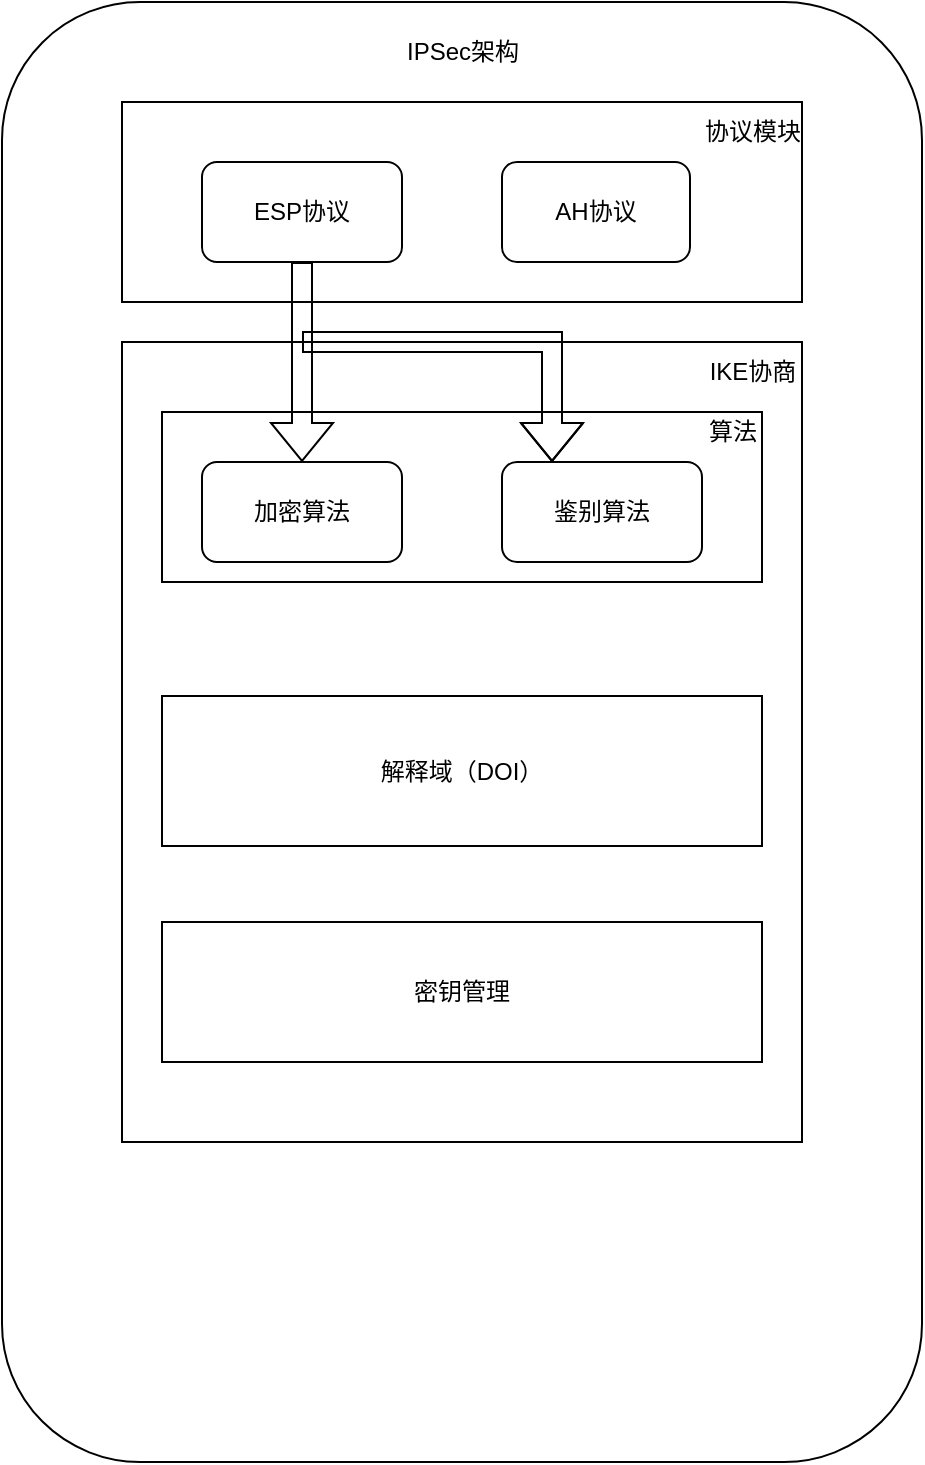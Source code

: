 <mxfile version="20.8.23" type="github">
  <diagram name="第 1 页" id="0z9JKRUBGWp2M3qXzIOP">
    <mxGraphModel dx="1078" dy="474" grid="1" gridSize="10" guides="1" tooltips="1" connect="1" arrows="1" fold="1" page="1" pageScale="1" pageWidth="827" pageHeight="1169" math="0" shadow="0">
      <root>
        <mxCell id="0" />
        <mxCell id="1" parent="0" />
        <mxCell id="L8iIpXnIXu8oGE-3TDDa-1" value="" style="rounded=1;whiteSpace=wrap;html=1;" vertex="1" parent="1">
          <mxGeometry x="150" y="200" width="460" height="730" as="geometry" />
        </mxCell>
        <mxCell id="L8iIpXnIXu8oGE-3TDDa-9" value="" style="rounded=0;whiteSpace=wrap;html=1;" vertex="1" parent="1">
          <mxGeometry x="210" y="250" width="340" height="100" as="geometry" />
        </mxCell>
        <mxCell id="L8iIpXnIXu8oGE-3TDDa-2" value="IPSec架构" style="text;html=1;align=center;verticalAlign=middle;resizable=0;points=[];autosize=1;strokeColor=none;fillColor=none;" vertex="1" parent="1">
          <mxGeometry x="340" y="210" width="80" height="30" as="geometry" />
        </mxCell>
        <mxCell id="L8iIpXnIXu8oGE-3TDDa-4" value="ESP协议" style="rounded=1;whiteSpace=wrap;html=1;" vertex="1" parent="1">
          <mxGeometry x="250" y="280" width="100" height="50" as="geometry" />
        </mxCell>
        <mxCell id="L8iIpXnIXu8oGE-3TDDa-5" value="AH协议" style="rounded=1;whiteSpace=wrap;html=1;" vertex="1" parent="1">
          <mxGeometry x="400" y="280" width="94" height="50" as="geometry" />
        </mxCell>
        <mxCell id="L8iIpXnIXu8oGE-3TDDa-7" value="协议模块" style="text;html=1;align=center;verticalAlign=middle;resizable=0;points=[];autosize=1;strokeColor=none;fillColor=none;" vertex="1" parent="1">
          <mxGeometry x="490" y="250" width="70" height="30" as="geometry" />
        </mxCell>
        <mxCell id="L8iIpXnIXu8oGE-3TDDa-10" value="" style="rounded=0;whiteSpace=wrap;html=1;" vertex="1" parent="1">
          <mxGeometry x="210" y="370" width="340" height="400" as="geometry" />
        </mxCell>
        <mxCell id="L8iIpXnIXu8oGE-3TDDa-8" value="IKE协商" style="text;html=1;align=center;verticalAlign=middle;resizable=0;points=[];autosize=1;strokeColor=none;fillColor=none;" vertex="1" parent="1">
          <mxGeometry x="490" y="370" width="70" height="30" as="geometry" />
        </mxCell>
        <mxCell id="L8iIpXnIXu8oGE-3TDDa-11" value="" style="rounded=0;whiteSpace=wrap;html=1;" vertex="1" parent="1">
          <mxGeometry x="230" y="405" width="300" height="85" as="geometry" />
        </mxCell>
        <mxCell id="L8iIpXnIXu8oGE-3TDDa-12" value="算法" style="text;html=1;align=center;verticalAlign=middle;resizable=0;points=[];autosize=1;strokeColor=none;fillColor=none;" vertex="1" parent="1">
          <mxGeometry x="490" y="400" width="50" height="30" as="geometry" />
        </mxCell>
        <mxCell id="L8iIpXnIXu8oGE-3TDDa-13" value="加密算法" style="rounded=1;whiteSpace=wrap;html=1;" vertex="1" parent="1">
          <mxGeometry x="250" y="430" width="100" height="50" as="geometry" />
        </mxCell>
        <mxCell id="L8iIpXnIXu8oGE-3TDDa-14" value="鉴别算法" style="rounded=1;whiteSpace=wrap;html=1;" vertex="1" parent="1">
          <mxGeometry x="400" y="430" width="100" height="50" as="geometry" />
        </mxCell>
        <mxCell id="L8iIpXnIXu8oGE-3TDDa-15" value="解释域（DOI）" style="rounded=0;whiteSpace=wrap;html=1;" vertex="1" parent="1">
          <mxGeometry x="230" y="547" width="300" height="75" as="geometry" />
        </mxCell>
        <mxCell id="L8iIpXnIXu8oGE-3TDDa-16" value="密钥管理" style="rounded=0;whiteSpace=wrap;html=1;" vertex="1" parent="1">
          <mxGeometry x="230" y="660" width="300" height="70" as="geometry" />
        </mxCell>
        <mxCell id="L8iIpXnIXu8oGE-3TDDa-17" value="" style="shape=flexArrow;endArrow=classic;html=1;rounded=0;exitX=0.5;exitY=1;exitDx=0;exitDy=0;entryX=0.5;entryY=0;entryDx=0;entryDy=0;" edge="1" parent="1" source="L8iIpXnIXu8oGE-3TDDa-4" target="L8iIpXnIXu8oGE-3TDDa-13">
          <mxGeometry width="50" height="50" relative="1" as="geometry">
            <mxPoint x="30" y="590" as="sourcePoint" />
            <mxPoint x="80" y="540" as="targetPoint" />
          </mxGeometry>
        </mxCell>
        <mxCell id="L8iIpXnIXu8oGE-3TDDa-18" value="" style="shape=flexArrow;endArrow=classic;html=1;rounded=0;entryX=0.25;entryY=0;entryDx=0;entryDy=0;" edge="1" parent="1" target="L8iIpXnIXu8oGE-3TDDa-14">
          <mxGeometry width="50" height="50" relative="1" as="geometry">
            <mxPoint x="300" y="370" as="sourcePoint" />
            <mxPoint x="80" y="470" as="targetPoint" />
            <Array as="points">
              <mxPoint x="425" y="370" />
            </Array>
          </mxGeometry>
        </mxCell>
      </root>
    </mxGraphModel>
  </diagram>
</mxfile>
